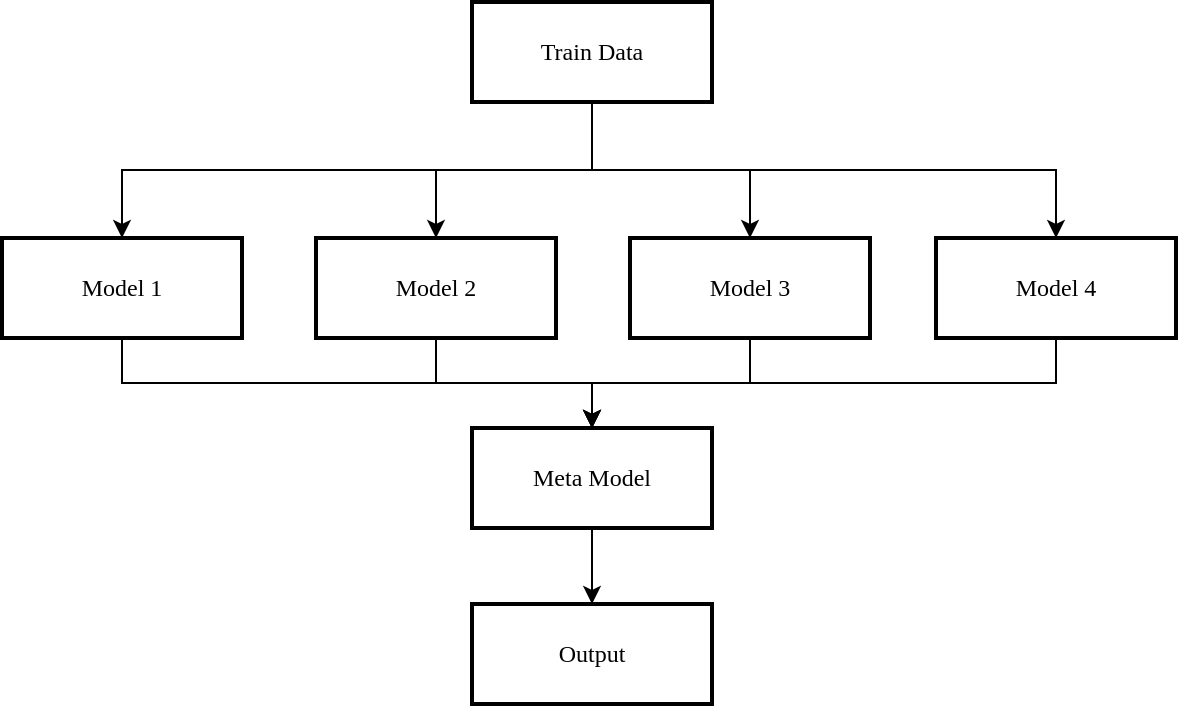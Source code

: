 <mxfile version="26.2.9">
  <diagram name="第 1 页" id="AQze4bfjTyh8KwDd6VoC">
    <mxGraphModel dx="1512" dy="670" grid="0" gridSize="10" guides="1" tooltips="1" connect="1" arrows="1" fold="1" page="1" pageScale="1" pageWidth="827" pageHeight="1169" math="0" shadow="0">
      <root>
        <mxCell id="0" />
        <mxCell id="1" parent="0" />
        <mxCell id="eSlTneJ15j-IIhEFZA6J-18" style="edgeStyle=orthogonalEdgeStyle;rounded=0;orthogonalLoop=1;jettySize=auto;html=1;exitX=0.5;exitY=1;exitDx=0;exitDy=0;entryX=0.5;entryY=0;entryDx=0;entryDy=0;" edge="1" parent="1" source="eSlTneJ15j-IIhEFZA6J-1" target="eSlTneJ15j-IIhEFZA6J-2">
          <mxGeometry relative="1" as="geometry" />
        </mxCell>
        <mxCell id="eSlTneJ15j-IIhEFZA6J-19" style="edgeStyle=orthogonalEdgeStyle;rounded=0;orthogonalLoop=1;jettySize=auto;html=1;exitX=0.5;exitY=1;exitDx=0;exitDy=0;entryX=0.5;entryY=0;entryDx=0;entryDy=0;" edge="1" parent="1" source="eSlTneJ15j-IIhEFZA6J-1" target="eSlTneJ15j-IIhEFZA6J-3">
          <mxGeometry relative="1" as="geometry" />
        </mxCell>
        <mxCell id="eSlTneJ15j-IIhEFZA6J-20" style="edgeStyle=orthogonalEdgeStyle;rounded=0;orthogonalLoop=1;jettySize=auto;html=1;exitX=0.5;exitY=1;exitDx=0;exitDy=0;" edge="1" parent="1" source="eSlTneJ15j-IIhEFZA6J-1" target="eSlTneJ15j-IIhEFZA6J-4">
          <mxGeometry relative="1" as="geometry" />
        </mxCell>
        <mxCell id="eSlTneJ15j-IIhEFZA6J-21" style="edgeStyle=orthogonalEdgeStyle;rounded=0;orthogonalLoop=1;jettySize=auto;html=1;exitX=0.5;exitY=1;exitDx=0;exitDy=0;" edge="1" parent="1" source="eSlTneJ15j-IIhEFZA6J-1" target="eSlTneJ15j-IIhEFZA6J-5">
          <mxGeometry relative="1" as="geometry" />
        </mxCell>
        <mxCell id="eSlTneJ15j-IIhEFZA6J-1" value="Train Data" style="whiteSpace=wrap;strokeWidth=2;fontFamily=宋体;fontSource=https%3A%2F%2Ffonts.googleapis.com%2Fcss%3Ffamily%3D%25E5%25AE%258B%25E4%25BD%2593;" vertex="1" parent="1">
          <mxGeometry x="313" y="166" width="120" height="50" as="geometry" />
        </mxCell>
        <mxCell id="eSlTneJ15j-IIhEFZA6J-22" style="edgeStyle=orthogonalEdgeStyle;rounded=0;orthogonalLoop=1;jettySize=auto;html=1;exitX=0.5;exitY=1;exitDx=0;exitDy=0;entryX=0.5;entryY=0;entryDx=0;entryDy=0;" edge="1" parent="1" source="eSlTneJ15j-IIhEFZA6J-2" target="eSlTneJ15j-IIhEFZA6J-6">
          <mxGeometry relative="1" as="geometry" />
        </mxCell>
        <mxCell id="eSlTneJ15j-IIhEFZA6J-2" value="Model 1" style="whiteSpace=wrap;strokeWidth=2;fontFamily=宋体;fontSource=https%3A%2F%2Ffonts.googleapis.com%2Fcss%3Ffamily%3D%25E5%25AE%258B%25E4%25BD%2593;" vertex="1" parent="1">
          <mxGeometry x="78" y="284" width="120" height="50" as="geometry" />
        </mxCell>
        <mxCell id="eSlTneJ15j-IIhEFZA6J-23" style="edgeStyle=orthogonalEdgeStyle;rounded=0;orthogonalLoop=1;jettySize=auto;html=1;exitX=0.5;exitY=1;exitDx=0;exitDy=0;entryX=0.5;entryY=0;entryDx=0;entryDy=0;" edge="1" parent="1" source="eSlTneJ15j-IIhEFZA6J-3" target="eSlTneJ15j-IIhEFZA6J-6">
          <mxGeometry relative="1" as="geometry" />
        </mxCell>
        <mxCell id="eSlTneJ15j-IIhEFZA6J-3" value="Model 2" style="whiteSpace=wrap;strokeWidth=2;fontFamily=宋体;fontSource=https%3A%2F%2Ffonts.googleapis.com%2Fcss%3Ffamily%3D%25E5%25AE%258B%25E4%25BD%2593;" vertex="1" parent="1">
          <mxGeometry x="235" y="284" width="120" height="50" as="geometry" />
        </mxCell>
        <mxCell id="eSlTneJ15j-IIhEFZA6J-24" style="edgeStyle=orthogonalEdgeStyle;rounded=0;orthogonalLoop=1;jettySize=auto;html=1;exitX=0.5;exitY=1;exitDx=0;exitDy=0;" edge="1" parent="1" source="eSlTneJ15j-IIhEFZA6J-4" target="eSlTneJ15j-IIhEFZA6J-6">
          <mxGeometry relative="1" as="geometry" />
        </mxCell>
        <mxCell id="eSlTneJ15j-IIhEFZA6J-4" value="Model 3" style="whiteSpace=wrap;strokeWidth=2;fontFamily=宋体;fontSource=https%3A%2F%2Ffonts.googleapis.com%2Fcss%3Ffamily%3D%25E5%25AE%258B%25E4%25BD%2593;" vertex="1" parent="1">
          <mxGeometry x="392" y="284" width="120" height="50" as="geometry" />
        </mxCell>
        <mxCell id="eSlTneJ15j-IIhEFZA6J-25" style="edgeStyle=orthogonalEdgeStyle;rounded=0;orthogonalLoop=1;jettySize=auto;html=1;exitX=0.5;exitY=1;exitDx=0;exitDy=0;" edge="1" parent="1" source="eSlTneJ15j-IIhEFZA6J-5" target="eSlTneJ15j-IIhEFZA6J-6">
          <mxGeometry relative="1" as="geometry" />
        </mxCell>
        <mxCell id="eSlTneJ15j-IIhEFZA6J-5" value="Model 4" style="whiteSpace=wrap;strokeWidth=2;fontFamily=宋体;fontSource=https%3A%2F%2Ffonts.googleapis.com%2Fcss%3Ffamily%3D%25E5%25AE%258B%25E4%25BD%2593;" vertex="1" parent="1">
          <mxGeometry x="545" y="284" width="120" height="50" as="geometry" />
        </mxCell>
        <mxCell id="eSlTneJ15j-IIhEFZA6J-26" style="edgeStyle=orthogonalEdgeStyle;rounded=0;orthogonalLoop=1;jettySize=auto;html=1;exitX=0.5;exitY=1;exitDx=0;exitDy=0;" edge="1" parent="1" source="eSlTneJ15j-IIhEFZA6J-6" target="eSlTneJ15j-IIhEFZA6J-7">
          <mxGeometry relative="1" as="geometry" />
        </mxCell>
        <mxCell id="eSlTneJ15j-IIhEFZA6J-6" value="Meta Model" style="whiteSpace=wrap;strokeWidth=2;fontFamily=宋体;fontSource=https%3A%2F%2Ffonts.googleapis.com%2Fcss%3Ffamily%3D%25E5%25AE%258B%25E4%25BD%2593;" vertex="1" parent="1">
          <mxGeometry x="313" y="379" width="120" height="50" as="geometry" />
        </mxCell>
        <mxCell id="eSlTneJ15j-IIhEFZA6J-7" value="Output" style="whiteSpace=wrap;strokeWidth=2;fontFamily=宋体;fontSource=https%3A%2F%2Ffonts.googleapis.com%2Fcss%3Ffamily%3D%25E5%25AE%258B%25E4%25BD%2593;" vertex="1" parent="1">
          <mxGeometry x="313" y="467" width="120" height="50" as="geometry" />
        </mxCell>
      </root>
    </mxGraphModel>
  </diagram>
</mxfile>
